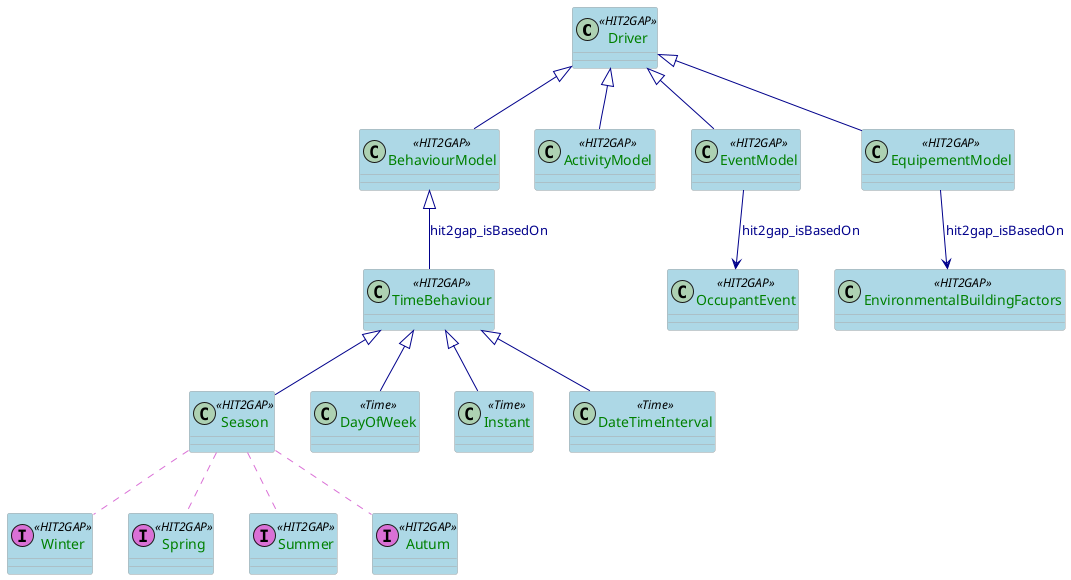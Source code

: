 @startuml

skinparam class {
  ArrowColor DarkBlue
  ArrowFontColor DarkBlue
  BackgroundColor LightBlue
  BorderColor DarkGrey
}
skinparam stereotypeCBackgroundColor Wheat
skinparam classAttributeFontColor  Green

class Driver <<HIT2GAP>>{

}
class BehaviourModel <<HIT2GAP>>{
}
class ActivityModel <<HIT2GAP>>{
}

class EventModel <<HIT2GAP>>{
}

class EquipementModel <<HIT2GAP>>{
}
class TimeBehaviour <<HIT2GAP>>{

}

class Season <<HIT2GAP>>{

}

class Winter <<(I,orchid) HIT2GAP>>{

}
class Spring <<(I,orchid) HIT2GAP>>{

}
class Summer <<(I,orchid) HIT2GAP>>{

}
class Autum <<(I,orchid) HIT2GAP>>{

}

class DayOfWeek <<Time>>{

}
class OccupantEvent<<HIT2GAP>>{

}
class EnvironmentalBuildingFactors <<HIT2GAP>>{

}
class Instant <<Time>>{

}

class DateTimeInterval <<Time>>{

}



Driver <|-- BehaviourModel
Driver <|-- ActivityModel
Driver <|-- EventModel
Driver <|-- EquipementModel

EventModel --> OccupantEvent:hit2gap_isBasedOn
EquipementModel --> EnvironmentalBuildingFactors: hit2gap_isBasedOn
BehaviourModel <|-- TimeBehaviour: hit2gap_isBasedOn

TimeBehaviour <|-- Season
TimeBehaviour <|-- Instant
TimeBehaviour <|-- DayOfWeek
TimeBehaviour <|-- DateTimeInterval
Season ..[#orchid] Winter
Season..[#orchid] Summer
Season..[#orchid] Spring
Season..[#orchid] Autum


@enduml